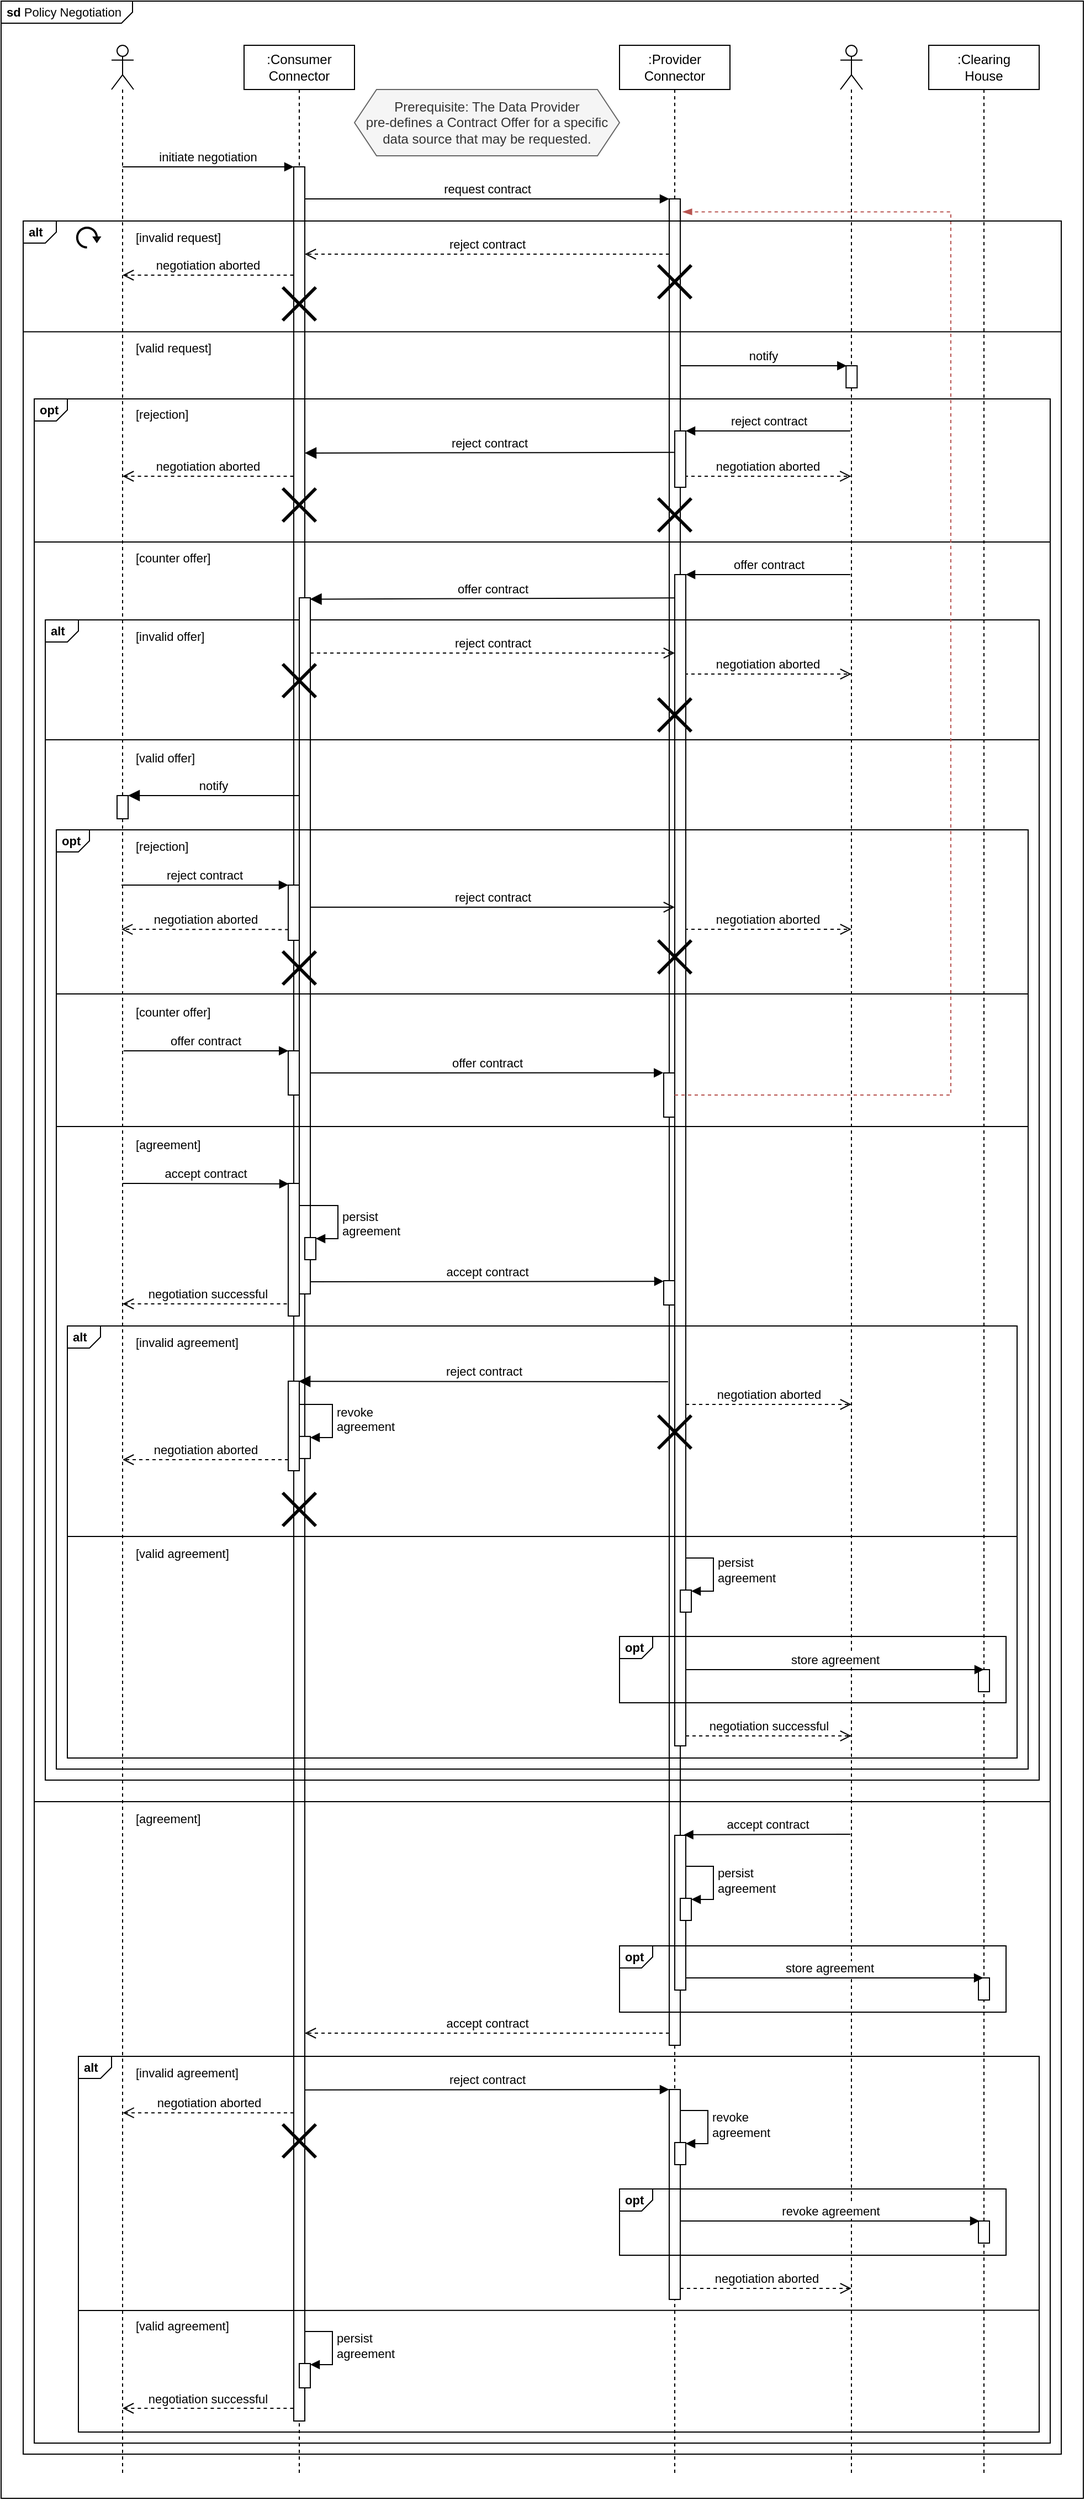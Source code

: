 <mxfile version="16.4.0" type="device"><diagram id="tE_fqfM_la-XXKDRrsFT" name="Page-1"><mxGraphModel dx="2249" dy="865" grid="1" gridSize="10" guides="1" tooltips="1" connect="1" arrows="1" fold="1" page="1" pageScale="1" pageWidth="827" pageHeight="1169" math="0" shadow="0"><root><mxCell id="0"/><mxCell id="1" parent="0"/><mxCell id="YNL5BcN-_HgcnTqoEjPw-4" value="&lt;p style=&quot;margin: 0px ; margin-top: 4px ; margin-left: 5px ; text-align: left&quot;&gt;&lt;b&gt;sd&lt;/b&gt;  Policy Negotiation&lt;/p&gt;" style="html=1;shape=mxgraph.sysml.package;overflow=fill;labelX=119.69;align=left;spacingLeft=5;verticalAlign=top;spacingTop=-3;fontSize=11;fillColor=none;" parent="1" vertex="1"><mxGeometry x="-40" y="40" width="980" height="2260" as="geometry"/></mxCell><mxCell id="WWVOkgse2M2Bvh29_lvG-46" value="accept contract" style="html=1;verticalAlign=bottom;endArrow=block;entryX=0.049;entryY=0.003;rounded=0;entryDx=0;entryDy=0;entryPerimeter=0;" parent="1" target="WWVOkgse2M2Bvh29_lvG-47" edge="1"><mxGeometry relative="1" as="geometry"><mxPoint x="69.929" y="1110.0" as="sourcePoint"/><mxPoint x="225" y="1110.0" as="targetPoint"/></mxGeometry></mxCell><mxCell id="WWVOkgse2M2Bvh29_lvG-37" value="offer contract" style="html=1;verticalAlign=bottom;endArrow=block;entryX=0.01;entryY=0;rounded=0;entryDx=0;entryDy=0;entryPerimeter=0;" parent="1" target="WWVOkgse2M2Bvh29_lvG-44" edge="1"><mxGeometry relative="1" as="geometry"><mxPoint x="70.929" y="990.0" as="sourcePoint"/><mxPoint x="226" y="990.0" as="targetPoint"/></mxGeometry></mxCell><mxCell id="WWVOkgse2M2Bvh29_lvG-31" value="negotiation aborted" style="html=1;verticalAlign=bottom;endArrow=open;rounded=0;fontSize=11;exitX=0.991;exitY=0.371;exitDx=0;exitDy=0;exitPerimeter=0;dashed=1;endFill=0;endSize=8;" parent="1" edge="1"><mxGeometry relative="1" as="geometry"><mxPoint x="579" y="880.031" as="sourcePoint"/><mxPoint x="730" y="880" as="targetPoint"/></mxGeometry></mxCell><mxCell id="WWVOkgse2M2Bvh29_lvG-7" value="negotiation aborted" style="html=1;verticalAlign=bottom;endArrow=open;rounded=0;fontSize=11;exitX=0.991;exitY=0.371;exitDx=0;exitDy=0;exitPerimeter=0;dashed=1;endFill=0;endSize=8;" parent="1" edge="1"><mxGeometry relative="1" as="geometry"><mxPoint x="579" y="649.031" as="sourcePoint"/><mxPoint x="730" y="649" as="targetPoint"/></mxGeometry></mxCell><mxCell id="ZCSXO3CKbJzDhRg3HyPz-2" value="" style="shape=umlLifeline;participant=umlActor;perimeter=lifelinePerimeter;whiteSpace=wrap;html=1;container=1;collapsible=0;recursiveResize=0;verticalAlign=top;spacingTop=36;outlineConnect=0;" parent="1" vertex="1"><mxGeometry x="720" y="80" width="20" height="2200" as="geometry"/></mxCell><mxCell id="2CtGqb5mIchs0aXOwe0z-39" value=":Clearing&lt;br&gt;House" style="shape=umlLifeline;perimeter=lifelinePerimeter;whiteSpace=wrap;html=1;container=1;collapsible=0;recursiveResize=0;outlineConnect=0;" parent="1" vertex="1"><mxGeometry x="800" y="80" width="100" height="2200" as="geometry"/></mxCell><mxCell id="2CtGqb5mIchs0aXOwe0z-43" value="" style="html=1;points=[];perimeter=orthogonalPerimeter;fontSize=11;fillColor=#FFFFFF;gradientColor=none;" parent="2CtGqb5mIchs0aXOwe0z-39" vertex="1"><mxGeometry x="45" y="1749" width="10" height="20" as="geometry"/></mxCell><mxCell id="ZCSXO3CKbJzDhRg3HyPz-4" value="" style="html=1;points=[];perimeter=orthogonalPerimeter;fontSize=11;fillColor=#FFFFFF;gradientColor=none;" parent="2CtGqb5mIchs0aXOwe0z-39" vertex="1"><mxGeometry x="-74.85" y="290" width="10" height="20" as="geometry"/></mxCell><mxCell id="ZCSXO3CKbJzDhRg3HyPz-5" value="notify" style="html=1;verticalAlign=bottom;endArrow=block;rounded=0;fontSize=11;exitX=0.991;exitY=0.371;exitDx=0;exitDy=0;exitPerimeter=0;" parent="2CtGqb5mIchs0aXOwe0z-39" edge="1"><mxGeometry relative="1" as="geometry"><mxPoint x="-225.09" y="290.031" as="sourcePoint"/><mxPoint x="-74.35" y="290" as="targetPoint"/></mxGeometry></mxCell><mxCell id="2CtGqb5mIchs0aXOwe0z-44" value="store agreement" style="html=1;verticalAlign=bottom;endArrow=block;rounded=0;fontSize=11;" parent="1" edge="1"><mxGeometry relative="1" as="geometry"><mxPoint x="569.855" y="1829" as="sourcePoint"/><mxPoint x="849.5" y="1829" as="targetPoint"/></mxGeometry></mxCell><mxCell id="2CtGqb5mIchs0aXOwe0z-1" value="" style="shape=umlLifeline;participant=umlActor;perimeter=lifelinePerimeter;whiteSpace=wrap;html=1;container=1;collapsible=0;recursiveResize=0;verticalAlign=top;spacingTop=36;outlineConnect=0;" parent="1" vertex="1"><mxGeometry x="60" y="80" width="20" height="2200" as="geometry"/></mxCell><mxCell id="2CtGqb5mIchs0aXOwe0z-3" value=":Consumer&lt;br&gt;Connector" style="shape=umlLifeline;perimeter=lifelinePerimeter;whiteSpace=wrap;html=1;container=1;collapsible=0;recursiveResize=0;outlineConnect=0;" parent="1" vertex="1"><mxGeometry x="180" y="80" width="100" height="2200" as="geometry"/></mxCell><mxCell id="2CtGqb5mIchs0aXOwe0z-12" value="" style="html=1;points=[];perimeter=orthogonalPerimeter;" parent="2CtGqb5mIchs0aXOwe0z-3" vertex="1"><mxGeometry x="45" y="110" width="10" height="2040" as="geometry"/></mxCell><mxCell id="2CtGqb5mIchs0aXOwe0z-25" value="&lt;p style=&quot;margin: 4px 0px 0px 5px ; text-align: left ; font-size: 11px&quot;&gt;&lt;b&gt;alt&amp;nbsp;&lt;/b&gt;&lt;br&gt;&lt;/p&gt;" style="html=1;shape=mxgraph.sysml.package;overflow=fill;labelX=30.42;align=left;spacingLeft=5;verticalAlign=top;spacingTop=-3;gradientColor=none;fillColor=none;fontSize=11;" parent="2CtGqb5mIchs0aXOwe0z-3" vertex="1"><mxGeometry x="-150" y="1820" width="870" height="340" as="geometry"/></mxCell><mxCell id="2CtGqb5mIchs0aXOwe0z-32" value="" style="shape=umlDestroy;whiteSpace=wrap;html=1;strokeWidth=3;fontSize=11;fillColor=#FFFFFF;gradientColor=none;" parent="2CtGqb5mIchs0aXOwe0z-3" vertex="1"><mxGeometry x="35" y="1881.5" width="30" height="30" as="geometry"/></mxCell><mxCell id="2CtGqb5mIchs0aXOwe0z-51" value="negotiation aborted" style="html=1;verticalAlign=bottom;endArrow=open;dashed=1;endSize=8;rounded=0;exitX=-0.031;exitY=0.975;exitDx=0;exitDy=0;exitPerimeter=0;" parent="2CtGqb5mIchs0aXOwe0z-3" edge="1"><mxGeometry relative="1" as="geometry"><mxPoint x="-109.761" y="1871.08" as="targetPoint"/><mxPoint x="45.0" y="1871.08" as="sourcePoint"/></mxGeometry></mxCell><mxCell id="2CtGqb5mIchs0aXOwe0z-27" value="" style="endArrow=none;html=1;rounded=0;entryX=0.967;entryY=0.935;entryDx=0;entryDy=0;entryPerimeter=0;" parent="2CtGqb5mIchs0aXOwe0z-3" edge="1"><mxGeometry width="50" height="50" relative="1" as="geometry"><mxPoint x="-150" y="2050" as="sourcePoint"/><mxPoint x="719.64" y="2049.75" as="targetPoint"/></mxGeometry></mxCell><mxCell id="TY9Rv4WNxXMfEE6xXLbi-4" value="&lt;font style=&quot;font-size: 11px&quot;&gt;[invalid agreement]&lt;/font&gt;" style="text;html=1;strokeColor=none;fillColor=none;align=left;verticalAlign=middle;whiteSpace=wrap;rounded=0;fontSize=11;" parent="2CtGqb5mIchs0aXOwe0z-3" vertex="1"><mxGeometry x="-100" y="1820" width="100" height="30" as="geometry"/></mxCell><mxCell id="YNL5BcN-_HgcnTqoEjPw-19" value="" style="html=1;points=[];perimeter=orthogonalPerimeter;fontSize=11;fillColor=#FFFFFF;gradientColor=none;" parent="2CtGqb5mIchs0aXOwe0z-3" vertex="1"><mxGeometry x="50" y="2098" width="10" height="22" as="geometry"/></mxCell><mxCell id="YNL5BcN-_HgcnTqoEjPw-20" value="persist&lt;br&gt;agreement" style="edgeStyle=orthogonalEdgeStyle;html=1;align=left;spacingLeft=2;endArrow=block;rounded=0;entryX=1;entryY=0;fontSize=11;" parent="2CtGqb5mIchs0aXOwe0z-3" edge="1"><mxGeometry relative="1" as="geometry"><mxPoint x="55" y="2069" as="sourcePoint"/><Array as="points"><mxPoint x="80" y="2069"/></Array><mxPoint x="60" y="2099" as="targetPoint"/></mxGeometry></mxCell><mxCell id="2CtGqb5mIchs0aXOwe0z-4" value=":Provider&lt;br&gt;Connector" style="shape=umlLifeline;perimeter=lifelinePerimeter;whiteSpace=wrap;html=1;container=1;collapsible=0;recursiveResize=0;outlineConnect=0;" parent="1" vertex="1"><mxGeometry x="520" y="80" width="100" height="2200" as="geometry"/></mxCell><mxCell id="ZCSXO3CKbJzDhRg3HyPz-15" value="negotiation aborted" style="html=1;verticalAlign=bottom;endArrow=open;rounded=0;fontSize=11;exitX=0.991;exitY=0.371;exitDx=0;exitDy=0;exitPerimeter=0;dashed=1;endSize=8;endFill=0;" parent="2CtGqb5mIchs0aXOwe0z-4" edge="1"><mxGeometry relative="1" as="geometry"><mxPoint x="59.0" y="390.031" as="sourcePoint"/><mxPoint x="209.74" y="390" as="targetPoint"/></mxGeometry></mxCell><mxCell id="2CtGqb5mIchs0aXOwe0z-15" value="" style="html=1;points=[];perimeter=orthogonalPerimeter;" parent="2CtGqb5mIchs0aXOwe0z-4" vertex="1"><mxGeometry x="45" y="139" width="10" height="1671" as="geometry"/></mxCell><mxCell id="YNL5BcN-_HgcnTqoEjPw-18" value="persist&lt;br&gt;agreement" style="edgeStyle=orthogonalEdgeStyle;html=1;align=left;spacingLeft=2;endArrow=block;rounded=0;entryX=1;entryY=0;fontSize=11;" parent="2CtGqb5mIchs0aXOwe0z-4" edge="1"><mxGeometry relative="1" as="geometry"><mxPoint x="60" y="1648" as="sourcePoint"/><Array as="points"><mxPoint x="85" y="1648"/></Array><mxPoint x="65" y="1678" as="targetPoint"/></mxGeometry></mxCell><mxCell id="ZCSXO3CKbJzDhRg3HyPz-6" value="" style="html=1;points=[];perimeter=orthogonalPerimeter;fontSize=11;fillColor=default;" parent="2CtGqb5mIchs0aXOwe0z-4" vertex="1"><mxGeometry x="50" y="349" width="10" height="51" as="geometry"/></mxCell><mxCell id="ZCSXO3CKbJzDhRg3HyPz-7" value="reject contract" style="html=1;verticalAlign=bottom;endArrow=block;entryX=1;entryY=0;rounded=0;fontSize=11;startSize=6;entryDx=0;entryDy=0;entryPerimeter=0;" parent="2CtGqb5mIchs0aXOwe0z-4" target="ZCSXO3CKbJzDhRg3HyPz-6" edge="1"><mxGeometry relative="1" as="geometry"><mxPoint x="209" y="349" as="sourcePoint"/><mxPoint x="64" y="349" as="targetPoint"/></mxGeometry></mxCell><mxCell id="ZCSXO3CKbJzDhRg3HyPz-9" value="&lt;font style=&quot;font-size: 11px&quot;&gt;[rejection]&lt;/font&gt;" style="text;html=1;strokeColor=none;fillColor=none;align=left;verticalAlign=middle;whiteSpace=wrap;rounded=0;fontSize=11;" parent="2CtGqb5mIchs0aXOwe0z-4" vertex="1"><mxGeometry x="-440" y="319" width="100" height="30" as="geometry"/></mxCell><mxCell id="ZCSXO3CKbJzDhRg3HyPz-10" value="reject contract" style="html=1;verticalAlign=bottom;endArrow=block;endSize=8;rounded=0;fontSize=11;exitX=-0.055;exitY=0.4;exitDx=0;exitDy=0;exitPerimeter=0;endFill=1;" parent="2CtGqb5mIchs0aXOwe0z-4" edge="1"><mxGeometry relative="1" as="geometry"><mxPoint x="49.45" y="368.4" as="sourcePoint"/><mxPoint x="-285" y="369.0" as="targetPoint"/></mxGeometry></mxCell><mxCell id="ZCSXO3CKbJzDhRg3HyPz-11" value="negotiation aborted" style="html=1;verticalAlign=bottom;endArrow=open;dashed=1;endSize=8;rounded=0;exitX=-0.031;exitY=0.975;exitDx=0;exitDy=0;exitPerimeter=0;" parent="2CtGqb5mIchs0aXOwe0z-4" edge="1"><mxGeometry relative="1" as="geometry"><mxPoint x="-450.001" y="390.0" as="targetPoint"/><mxPoint x="-295.24" y="390.0" as="sourcePoint"/></mxGeometry></mxCell><mxCell id="ZCSXO3CKbJzDhRg3HyPz-12" value="" style="shape=umlDestroy;whiteSpace=wrap;html=1;strokeWidth=3;fontSize=11;fillColor=#FFFFFF;gradientColor=none;" parent="2CtGqb5mIchs0aXOwe0z-4" vertex="1"><mxGeometry x="-305" y="401" width="30" height="30" as="geometry"/></mxCell><mxCell id="ZCSXO3CKbJzDhRg3HyPz-16" value="" style="shape=umlDestroy;whiteSpace=wrap;html=1;strokeWidth=3;fontSize=11;fillColor=#FFFFFF;gradientColor=none;" parent="2CtGqb5mIchs0aXOwe0z-4" vertex="1"><mxGeometry x="35" y="410" width="30" height="30" as="geometry"/></mxCell><mxCell id="ZCSXO3CKbJzDhRg3HyPz-19" value="&lt;font style=&quot;font-size: 11px&quot;&gt;[counter offer]&lt;/font&gt;" style="text;html=1;strokeColor=none;fillColor=none;align=left;verticalAlign=middle;whiteSpace=wrap;rounded=0;fontSize=11;" parent="2CtGqb5mIchs0aXOwe0z-4" vertex="1"><mxGeometry x="-440" y="449" width="100" height="30" as="geometry"/></mxCell><mxCell id="ZCSXO3CKbJzDhRg3HyPz-22" value="offer contract" style="html=1;verticalAlign=bottom;endArrow=block;entryX=1;entryY=0;rounded=0;fontSize=11;startSize=6;entryDx=0;entryDy=0;entryPerimeter=0;" parent="2CtGqb5mIchs0aXOwe0z-4" target="ZCSXO3CKbJzDhRg3HyPz-21" edge="1"><mxGeometry relative="1" as="geometry"><mxPoint x="209.0" y="479" as="sourcePoint"/><mxPoint x="64" y="479.0" as="targetPoint"/></mxGeometry></mxCell><mxCell id="ZCSXO3CKbJzDhRg3HyPz-23" value="offer contract" style="html=1;verticalAlign=bottom;endArrow=block;endSize=8;rounded=0;fontSize=11;exitX=-0.055;exitY=0.4;exitDx=0;exitDy=0;exitPerimeter=0;endFill=1;entryX=0.973;entryY=0.002;entryDx=0;entryDy=0;entryPerimeter=0;" parent="2CtGqb5mIchs0aXOwe0z-4" target="WWVOkgse2M2Bvh29_lvG-1" edge="1"><mxGeometry relative="1" as="geometry"><mxPoint x="50" y="500.12" as="sourcePoint"/><mxPoint x="-284.45" y="500.72" as="targetPoint"/></mxGeometry></mxCell><mxCell id="ZCSXO3CKbJzDhRg3HyPz-21" value="" style="html=1;points=[];perimeter=orthogonalPerimeter;fontSize=11;fillColor=default;" parent="2CtGqb5mIchs0aXOwe0z-4" vertex="1"><mxGeometry x="50" y="479" width="10" height="1060" as="geometry"/></mxCell><mxCell id="WWVOkgse2M2Bvh29_lvG-77" value="" style="endArrow=none;html=1;rounded=0;exitX=0;exitY=0.75;exitDx=0;exitDy=0;exitPerimeter=0;entryX=1;entryY=0.75;entryDx=0;entryDy=0;entryPerimeter=0;" parent="2CtGqb5mIchs0aXOwe0z-4" edge="1"><mxGeometry width="50" height="50" relative="1" as="geometry"><mxPoint x="-530" y="1589.5" as="sourcePoint"/><mxPoint x="390" y="1589.5" as="targetPoint"/></mxGeometry></mxCell><mxCell id="WWVOkgse2M2Bvh29_lvG-78" value="&lt;font style=&quot;font-size: 11px&quot;&gt;[agreement]&lt;/font&gt;" style="text;html=1;strokeColor=none;fillColor=none;align=left;verticalAlign=middle;whiteSpace=wrap;rounded=0;fontSize=11;" parent="2CtGqb5mIchs0aXOwe0z-4" vertex="1"><mxGeometry x="-440" y="1590" width="100" height="30" as="geometry"/></mxCell><mxCell id="WWVOkgse2M2Bvh29_lvG-79" value="" style="html=1;points=[];perimeter=orthogonalPerimeter;fontSize=11;fillColor=default;" parent="2CtGqb5mIchs0aXOwe0z-4" vertex="1"><mxGeometry x="50" y="1620" width="10" height="140" as="geometry"/></mxCell><mxCell id="WWVOkgse2M2Bvh29_lvG-80" value="accept contract" style="html=1;verticalAlign=bottom;endArrow=block;entryX=0.826;entryY=-0.004;rounded=0;fontSize=11;startSize=6;entryDx=0;entryDy=0;entryPerimeter=0;" parent="2CtGqb5mIchs0aXOwe0z-4" target="WWVOkgse2M2Bvh29_lvG-79" edge="1"><mxGeometry relative="1" as="geometry"><mxPoint x="209" y="1619" as="sourcePoint"/><mxPoint x="64" y="1619" as="targetPoint"/></mxGeometry></mxCell><mxCell id="YNL5BcN-_HgcnTqoEjPw-17" value="" style="html=1;points=[];perimeter=orthogonalPerimeter;fontSize=11;fillColor=#FFFFFF;gradientColor=none;" parent="2CtGqb5mIchs0aXOwe0z-4" vertex="1"><mxGeometry x="55" y="1677" width="10" height="20" as="geometry"/></mxCell><mxCell id="YNL5BcN-_HgcnTqoEjPw-8" value="revoke agreement" style="html=1;verticalAlign=bottom;endArrow=block;entryX=0;entryY=0;rounded=0;fontSize=11;" parent="2CtGqb5mIchs0aXOwe0z-4" source="TY9Rv4WNxXMfEE6xXLbi-7" edge="1"><mxGeometry relative="1" as="geometry"><mxPoint x="190.855" y="1969" as="sourcePoint"/><mxPoint x="326" y="1969" as="targetPoint"/></mxGeometry></mxCell><mxCell id="TY9Rv4WNxXMfEE6xXLbi-7" value="" style="html=1;points=[];perimeter=orthogonalPerimeter;fontSize=11;" parent="2CtGqb5mIchs0aXOwe0z-4" vertex="1"><mxGeometry x="45" y="1850" width="10" height="190" as="geometry"/></mxCell><mxCell id="TY9Rv4WNxXMfEE6xXLbi-8" value="reject contract" style="html=1;verticalAlign=bottom;endArrow=block;rounded=0;fontSize=11;startSize=6;exitX=1;exitY=0.601;exitDx=0;exitDy=0;exitPerimeter=0;" parent="2CtGqb5mIchs0aXOwe0z-4" edge="1"><mxGeometry width="80" relative="1" as="geometry"><mxPoint x="-285" y="1850.4" as="sourcePoint"/><mxPoint x="45" y="1850" as="targetPoint"/></mxGeometry></mxCell><mxCell id="WWVOkgse2M2Bvh29_lvG-81" value="negotiation aborted" style="html=1;verticalAlign=bottom;endArrow=open;rounded=0;fontSize=11;dashed=1;endFill=0;endSize=8;" parent="2CtGqb5mIchs0aXOwe0z-4" source="TY9Rv4WNxXMfEE6xXLbi-7" edge="1"><mxGeometry relative="1" as="geometry"><mxPoint x="60" y="2030" as="sourcePoint"/><mxPoint x="210" y="2030" as="targetPoint"/></mxGeometry></mxCell><mxCell id="ZCSXO3CKbJzDhRg3HyPz-18" value="" style="endArrow=none;html=1;rounded=0;exitX=0;exitY=0.25;exitDx=0;exitDy=0;exitPerimeter=0;entryX=1;entryY=0.25;entryDx=0;entryDy=0;entryPerimeter=0;" parent="2CtGqb5mIchs0aXOwe0z-4" edge="1"><mxGeometry width="50" height="50" relative="1" as="geometry"><mxPoint x="-530" y="449.5" as="sourcePoint"/><mxPoint x="390" y="449.5" as="targetPoint"/></mxGeometry></mxCell><mxCell id="YNL5BcN-_HgcnTqoEjPw-10" value="&lt;p style=&quot;margin: 0px ; margin-top: 4px ; margin-left: 5px ; text-align: left&quot;&gt;&lt;b&gt;opt&lt;/b&gt;&lt;/p&gt;" style="html=1;shape=mxgraph.sysml.package;overflow=fill;labelX=30.97;align=left;spacingLeft=5;verticalAlign=top;spacingTop=-3;fontSize=11;fillColor=none;" parent="2CtGqb5mIchs0aXOwe0z-4" vertex="1"><mxGeometry y="1940" width="350" height="60" as="geometry"/></mxCell><mxCell id="ZCSXO3CKbJzDhRg3HyPz-3" value="&lt;p style=&quot;margin: 0px ; margin-top: 4px ; margin-left: 5px ; text-align: left&quot;&gt;&lt;b&gt;opt&lt;/b&gt;&lt;/p&gt;" style="html=1;shape=mxgraph.sysml.package;overflow=fill;labelX=30.97;align=left;spacingLeft=5;verticalAlign=top;spacingTop=-3;fontSize=11;fillColor=none;" parent="2CtGqb5mIchs0aXOwe0z-4" vertex="1"><mxGeometry x="-530" y="320" width="920" height="1850" as="geometry"/></mxCell><mxCell id="2CtGqb5mIchs0aXOwe0z-5" value="Prerequisite: The Data Provider &lt;br&gt;pre-defines a Contract Offer for a specific data source that may be requested." style="shape=hexagon;perimeter=hexagonPerimeter2;whiteSpace=wrap;html=1;fixedSize=1;fillColor=#f5f5f5;fontColor=#333333;strokeColor=#666666;" parent="1" vertex="1"><mxGeometry x="280" y="120" width="240" height="60" as="geometry"/></mxCell><mxCell id="2CtGqb5mIchs0aXOwe0z-13" value="initiate negotiation" style="html=1;verticalAlign=bottom;endArrow=block;entryX=0;entryY=0;rounded=0;" parent="1" target="2CtGqb5mIchs0aXOwe0z-12" edge="1"><mxGeometry relative="1" as="geometry"><mxPoint x="69.929" y="190.0" as="sourcePoint"/></mxGeometry></mxCell><mxCell id="2CtGqb5mIchs0aXOwe0z-16" value="request contract" style="html=1;verticalAlign=bottom;endArrow=block;entryX=0;entryY=0;rounded=0;" parent="1" target="2CtGqb5mIchs0aXOwe0z-15" edge="1"><mxGeometry relative="1" as="geometry"><mxPoint x="235" y="219.0" as="sourcePoint"/></mxGeometry></mxCell><mxCell id="2CtGqb5mIchs0aXOwe0z-21" value="" style="endArrow=none;html=1;rounded=0;exitX=0;exitY=0.25;exitDx=0;exitDy=0;exitPerimeter=0;entryX=1;entryY=0.25;entryDx=0;entryDy=0;entryPerimeter=0;" parent="1" edge="1"><mxGeometry width="50" height="50" relative="1" as="geometry"><mxPoint x="-20" y="339.25" as="sourcePoint"/><mxPoint x="920" y="339.25" as="targetPoint"/></mxGeometry></mxCell><mxCell id="2CtGqb5mIchs0aXOwe0z-17" value="accept contract" style="html=1;verticalAlign=bottom;endArrow=open;dashed=1;endSize=8;exitX=0;exitY=0.95;rounded=0;" parent="1" edge="1"><mxGeometry relative="1" as="geometry"><mxPoint x="235" y="1879.0" as="targetPoint"/><mxPoint x="565" y="1879.0" as="sourcePoint"/></mxGeometry></mxCell><mxCell id="2CtGqb5mIchs0aXOwe0z-29" value="reject contract" style="html=1;verticalAlign=bottom;endArrow=open;dashed=1;endSize=8;rounded=0;fontSize=11;" parent="1" edge="1"><mxGeometry relative="1" as="geometry"><mxPoint x="565" y="269" as="sourcePoint"/><mxPoint x="235" y="269" as="targetPoint"/></mxGeometry></mxCell><mxCell id="2CtGqb5mIchs0aXOwe0z-30" value="" style="shape=umlDestroy;whiteSpace=wrap;html=1;strokeWidth=3;fontSize=11;fillColor=#FFFFFF;gradientColor=none;" parent="1" vertex="1"><mxGeometry x="555" y="279" width="30" height="30" as="geometry"/></mxCell><mxCell id="2CtGqb5mIchs0aXOwe0z-52" value="negotiation aborted" style="html=1;verticalAlign=bottom;endArrow=open;dashed=1;endSize=8;rounded=0;exitX=-0.031;exitY=0.975;exitDx=0;exitDy=0;exitPerimeter=0;" parent="1" edge="1"><mxGeometry relative="1" as="geometry"><mxPoint x="69.999" y="288.0" as="targetPoint"/><mxPoint x="224.76" y="288.0" as="sourcePoint"/></mxGeometry></mxCell><mxCell id="TY9Rv4WNxXMfEE6xXLbi-1" value="&lt;font style=&quot;font-size: 11px;&quot;&gt;[invalid request]&lt;/font&gt;" style="text;html=1;strokeColor=none;fillColor=none;align=left;verticalAlign=middle;whiteSpace=wrap;rounded=0;fontSize=11;" parent="1" vertex="1"><mxGeometry x="80" y="239" width="100" height="30" as="geometry"/></mxCell><mxCell id="TY9Rv4WNxXMfEE6xXLbi-2" value="" style="shape=umlDestroy;whiteSpace=wrap;html=1;strokeWidth=3;fontSize=11;fillColor=#FFFFFF;gradientColor=none;" parent="1" vertex="1"><mxGeometry x="215" y="299" width="30" height="30" as="geometry"/></mxCell><mxCell id="TY9Rv4WNxXMfEE6xXLbi-3" value="&lt;font style=&quot;font-size: 11px&quot;&gt;[valid request]&lt;/font&gt;" style="text;html=1;strokeColor=none;fillColor=none;align=left;verticalAlign=middle;whiteSpace=wrap;rounded=0;fontSize=11;" parent="1" vertex="1"><mxGeometry x="80" y="339" width="100" height="30" as="geometry"/></mxCell><mxCell id="YNL5BcN-_HgcnTqoEjPw-5" value="&lt;p style=&quot;margin: 0px ; margin-top: 4px ; margin-left: 5px ; text-align: left&quot;&gt;&lt;b&gt;opt&lt;/b&gt;&lt;/p&gt;" style="html=1;shape=mxgraph.sysml.package;overflow=fill;labelX=30.97;align=left;spacingLeft=5;verticalAlign=top;spacingTop=-3;fontSize=11;fillColor=none;" parent="1" vertex="1"><mxGeometry x="520" y="1800" width="350" height="60" as="geometry"/></mxCell><mxCell id="ZCSXO3CKbJzDhRg3HyPz-30" value="&lt;p style=&quot;margin: 4px 0px 0px 5px ; text-align: left ; font-size: 11px&quot;&gt;&lt;b&gt;alt&amp;nbsp;&lt;/b&gt;&lt;/p&gt;" style="html=1;shape=mxgraph.sysml.package;overflow=fill;labelX=30.42;align=left;spacingLeft=5;verticalAlign=top;spacingTop=-3;gradientColor=none;fillColor=none;fontSize=11;" parent="1" vertex="1"><mxGeometry y="600" width="900" height="1050" as="geometry"/></mxCell><mxCell id="ZCSXO3CKbJzDhRg3HyPz-31" value="&lt;font style=&quot;font-size: 11px&quot;&gt;[invalid offer]&lt;/font&gt;" style="text;html=1;strokeColor=none;fillColor=none;align=left;verticalAlign=middle;whiteSpace=wrap;rounded=0;fontSize=11;" parent="1" vertex="1"><mxGeometry x="80" y="600" width="100" height="30" as="geometry"/></mxCell><mxCell id="WWVOkgse2M2Bvh29_lvG-1" value="" style="html=1;points=[];perimeter=orthogonalPerimeter;fontSize=11;fillColor=default;" parent="1" vertex="1"><mxGeometry x="230" y="580" width="10" height="630" as="geometry"/></mxCell><mxCell id="WWVOkgse2M2Bvh29_lvG-4" value="reject contract" style="html=1;verticalAlign=bottom;endArrow=open;entryX=0;entryY=0;rounded=0;dashed=1;endFill=0;endSize=8;" parent="1" edge="1"><mxGeometry relative="1" as="geometry"><mxPoint x="240" y="630.0" as="sourcePoint"/><mxPoint x="570" y="630.0" as="targetPoint"/></mxGeometry></mxCell><mxCell id="WWVOkgse2M2Bvh29_lvG-5" value="" style="endArrow=none;html=1;rounded=0;exitX=0;exitY=0.25;exitDx=0;exitDy=0;exitPerimeter=0;entryX=1;entryY=0.25;entryDx=0;entryDy=0;entryPerimeter=0;" parent="1" edge="1"><mxGeometry width="50" height="50" relative="1" as="geometry"><mxPoint y="708.5" as="sourcePoint"/><mxPoint x="900" y="708.5" as="targetPoint"/></mxGeometry></mxCell><mxCell id="WWVOkgse2M2Bvh29_lvG-6" value="" style="shape=umlDestroy;whiteSpace=wrap;html=1;strokeWidth=3;fontSize=11;fillColor=#FFFFFF;gradientColor=none;" parent="1" vertex="1"><mxGeometry x="215" y="640" width="30" height="30" as="geometry"/></mxCell><mxCell id="WWVOkgse2M2Bvh29_lvG-9" value="" style="shape=umlDestroy;whiteSpace=wrap;html=1;strokeWidth=3;fontSize=11;fillColor=#FFFFFF;gradientColor=none;" parent="1" vertex="1"><mxGeometry x="555" y="671" width="30" height="30" as="geometry"/></mxCell><mxCell id="WWVOkgse2M2Bvh29_lvG-10" value="&lt;font style=&quot;font-size: 11px&quot;&gt;[valid offer]&lt;/font&gt;" style="text;html=1;strokeColor=none;fillColor=none;align=left;verticalAlign=middle;whiteSpace=wrap;rounded=0;fontSize=11;" parent="1" vertex="1"><mxGeometry x="80" y="710" width="100" height="30" as="geometry"/></mxCell><mxCell id="WWVOkgse2M2Bvh29_lvG-12" value="&lt;p style=&quot;margin: 0px ; margin-top: 4px ; margin-left: 5px ; text-align: left&quot;&gt;&lt;b&gt;opt&lt;/b&gt;&lt;/p&gt;" style="html=1;shape=mxgraph.sysml.package;overflow=fill;labelX=30.97;align=left;spacingLeft=5;verticalAlign=top;spacingTop=-3;fontSize=11;fillColor=none;" parent="1" vertex="1"><mxGeometry x="10" y="790" width="880" height="850" as="geometry"/></mxCell><mxCell id="WWVOkgse2M2Bvh29_lvG-13" value="&lt;font style=&quot;font-size: 11px&quot;&gt;[rejection]&lt;/font&gt;" style="text;html=1;strokeColor=none;fillColor=none;align=left;verticalAlign=middle;whiteSpace=wrap;rounded=0;fontSize=11;" parent="1" vertex="1"><mxGeometry x="80" y="790" width="100" height="30" as="geometry"/></mxCell><mxCell id="WWVOkgse2M2Bvh29_lvG-24" value="" style="html=1;points=[];perimeter=orthogonalPerimeter;" parent="1" vertex="1"><mxGeometry x="220" y="840" width="10" height="50" as="geometry"/></mxCell><mxCell id="WWVOkgse2M2Bvh29_lvG-27" value="reject contract" style="html=1;verticalAlign=bottom;endArrow=block;rounded=0;fontSize=11;exitX=0.991;exitY=0.371;exitDx=0;exitDy=0;exitPerimeter=0;" parent="1" edge="1"><mxGeometry relative="1" as="geometry"><mxPoint x="69" y="840.031" as="sourcePoint"/><mxPoint x="220" y="840" as="targetPoint"/></mxGeometry></mxCell><mxCell id="WWVOkgse2M2Bvh29_lvG-23" value="" style="html=1;points=[];perimeter=orthogonalPerimeter;" parent="1" vertex="1"><mxGeometry x="65" y="759" width="10" height="21" as="geometry"/></mxCell><mxCell id="WWVOkgse2M2Bvh29_lvG-28" value="negotiation aborted" style="html=1;verticalAlign=bottom;endArrow=open;entryX=1;entryY=0;rounded=0;fontSize=11;startSize=6;dashed=1;endFill=0;endSize=8;exitX=0.01;exitY=0.804;exitDx=0;exitDy=0;exitPerimeter=0;" parent="1" source="WWVOkgse2M2Bvh29_lvG-24" edge="1"><mxGeometry relative="1" as="geometry"><mxPoint x="214" y="880" as="sourcePoint"/><mxPoint x="69" y="880" as="targetPoint"/></mxGeometry></mxCell><mxCell id="WWVOkgse2M2Bvh29_lvG-29" value="reject contract" style="html=1;verticalAlign=bottom;endArrow=open;entryX=0;entryY=0;rounded=0;endFill=0;endSize=8;" parent="1" edge="1"><mxGeometry relative="1" as="geometry"><mxPoint x="240" y="860" as="sourcePoint"/><mxPoint x="570" y="860.0" as="targetPoint"/></mxGeometry></mxCell><mxCell id="WWVOkgse2M2Bvh29_lvG-11" value="notify" style="html=1;verticalAlign=bottom;endArrow=block;endSize=8;rounded=0;exitX=-0.031;exitY=0.975;exitDx=0;exitDy=0;exitPerimeter=0;endFill=1;" parent="1" edge="1"><mxGeometry relative="1" as="geometry"><mxPoint x="75" y="759" as="targetPoint"/><mxPoint x="229.76" y="759" as="sourcePoint"/></mxGeometry></mxCell><mxCell id="WWVOkgse2M2Bvh29_lvG-30" value="" style="shape=umlDestroy;whiteSpace=wrap;html=1;strokeWidth=3;fontSize=11;fillColor=#FFFFFF;gradientColor=none;" parent="1" vertex="1"><mxGeometry x="215" y="900" width="30" height="30" as="geometry"/></mxCell><mxCell id="WWVOkgse2M2Bvh29_lvG-33" value="" style="shape=umlDestroy;whiteSpace=wrap;html=1;strokeWidth=3;fontSize=11;fillColor=#FFFFFF;gradientColor=none;" parent="1" vertex="1"><mxGeometry x="555" y="890" width="30" height="30" as="geometry"/></mxCell><mxCell id="WWVOkgse2M2Bvh29_lvG-35" value="" style="endArrow=none;html=1;rounded=0;exitX=0;exitY=0.25;exitDx=0;exitDy=0;exitPerimeter=0;entryX=1;entryY=0.25;entryDx=0;entryDy=0;entryPerimeter=0;" parent="1" edge="1"><mxGeometry width="50" height="50" relative="1" as="geometry"><mxPoint x="10" y="938.5" as="sourcePoint"/><mxPoint x="890" y="938.5" as="targetPoint"/></mxGeometry></mxCell><mxCell id="WWVOkgse2M2Bvh29_lvG-36" value="&lt;font style=&quot;font-size: 11px&quot;&gt;[counter offer]&lt;/font&gt;" style="text;html=1;strokeColor=none;fillColor=none;align=left;verticalAlign=middle;whiteSpace=wrap;rounded=0;fontSize=11;" parent="1" vertex="1"><mxGeometry x="80" y="940" width="100" height="30" as="geometry"/></mxCell><mxCell id="WWVOkgse2M2Bvh29_lvG-38" value="offer contract" style="html=1;verticalAlign=bottom;endArrow=block;entryX=-0.033;entryY=-0.003;rounded=0;entryDx=0;entryDy=0;entryPerimeter=0;" parent="1" target="WWVOkgse2M2Bvh29_lvG-39" edge="1"><mxGeometry relative="1" as="geometry"><mxPoint x="240" y="1010" as="sourcePoint"/><mxPoint x="570" y="1010.0" as="targetPoint"/></mxGeometry></mxCell><mxCell id="WWVOkgse2M2Bvh29_lvG-39" value="" style="html=1;points=[];perimeter=orthogonalPerimeter;" parent="1" vertex="1"><mxGeometry x="560" y="1010" width="10" height="40" as="geometry"/></mxCell><mxCell id="WWVOkgse2M2Bvh29_lvG-40" value="" style="edgeStyle=elbowEdgeStyle;fontSize=12;html=1;endArrow=blockThin;endFill=1;rounded=0;dashed=1;entryX=1.217;entryY=0.007;entryDx=0;entryDy=0;entryPerimeter=0;fillColor=#f8cecc;strokeColor=#b85450;" parent="1" source="WWVOkgse2M2Bvh29_lvG-39" target="2CtGqb5mIchs0aXOwe0z-15" edge="1"><mxGeometry width="160" relative="1" as="geometry"><mxPoint x="670" y="1000" as="sourcePoint"/><mxPoint x="830" y="1000" as="targetPoint"/><Array as="points"><mxPoint x="820" y="620"/></Array></mxGeometry></mxCell><mxCell id="WWVOkgse2M2Bvh29_lvG-41" value="" style="html=1;verticalLabelPosition=bottom;align=center;labelBackgroundColor=#ffffff;verticalAlign=top;strokeWidth=2;strokeColor=#000000;shadow=0;dashed=0;shape=mxgraph.ios7.icons.reload;rotation=90;" parent="1" vertex="1"><mxGeometry x="30" y="244" width="17.78" height="20" as="geometry"/></mxCell><mxCell id="WWVOkgse2M2Bvh29_lvG-42" value="" style="endArrow=none;html=1;rounded=0;exitX=0;exitY=0.25;exitDx=0;exitDy=0;exitPerimeter=0;entryX=1;entryY=0.25;entryDx=0;entryDy=0;entryPerimeter=0;" parent="1" edge="1"><mxGeometry width="50" height="50" relative="1" as="geometry"><mxPoint x="10" y="1058.5" as="sourcePoint"/><mxPoint x="890.0" y="1058.5" as="targetPoint"/></mxGeometry></mxCell><mxCell id="WWVOkgse2M2Bvh29_lvG-43" value="&lt;font style=&quot;font-size: 11px&quot;&gt;[agreement]&lt;/font&gt;" style="text;html=1;strokeColor=none;fillColor=none;align=left;verticalAlign=middle;whiteSpace=wrap;rounded=0;fontSize=11;" parent="1" vertex="1"><mxGeometry x="80" y="1060" width="100" height="30" as="geometry"/></mxCell><mxCell id="WWVOkgse2M2Bvh29_lvG-44" value="" style="html=1;points=[];perimeter=orthogonalPerimeter;" parent="1" vertex="1"><mxGeometry x="220" y="990" width="10" height="40" as="geometry"/></mxCell><mxCell id="WWVOkgse2M2Bvh29_lvG-52" value="" style="html=1;points=[];perimeter=orthogonalPerimeter;" parent="1" vertex="1"><mxGeometry x="560" y="1198" width="10" height="22" as="geometry"/></mxCell><mxCell id="WWVOkgse2M2Bvh29_lvG-49" value="accept contract" style="html=1;verticalAlign=bottom;endArrow=block;entryX=0;entryY=0;rounded=0;" parent="1" edge="1"><mxGeometry relative="1" as="geometry"><mxPoint x="240" y="1199" as="sourcePoint"/><mxPoint x="560" y="1198.58" as="targetPoint"/></mxGeometry></mxCell><mxCell id="WWVOkgse2M2Bvh29_lvG-56" value="" style="html=1;points=[];perimeter=orthogonalPerimeter;fontSize=11;fillColor=#FFFFFF;gradientColor=none;" parent="1" vertex="1"><mxGeometry x="235" y="1159" width="10" height="20" as="geometry"/></mxCell><mxCell id="WWVOkgse2M2Bvh29_lvG-57" value="&lt;br&gt;persist&lt;br&gt;agreement" style="edgeStyle=orthogonalEdgeStyle;html=1;align=left;spacingLeft=2;endArrow=block;rounded=0;entryX=1;entryY=0;fontSize=11;" parent="1" source="WWVOkgse2M2Bvh29_lvG-47" edge="1"><mxGeometry x="0.058" relative="1" as="geometry"><mxPoint x="240" y="1130" as="sourcePoint"/><Array as="points"><mxPoint x="265" y="1130"/><mxPoint x="265" y="1160"/></Array><mxPoint x="245" y="1160" as="targetPoint"/><mxPoint as="offset"/></mxGeometry></mxCell><mxCell id="WWVOkgse2M2Bvh29_lvG-67" value="negotiation successful" style="html=1;verticalAlign=bottom;endArrow=open;dashed=1;endSize=8;rounded=0;exitX=-0.031;exitY=0.975;exitDx=0;exitDy=0;exitPerimeter=0;" parent="1" edge="1"><mxGeometry relative="1" as="geometry"><mxPoint x="69.999" y="1219" as="targetPoint"/><mxPoint x="224.76" y="1219" as="sourcePoint"/></mxGeometry></mxCell><mxCell id="WWVOkgse2M2Bvh29_lvG-47" value="" style="html=1;points=[];perimeter=orthogonalPerimeter;" parent="1" vertex="1"><mxGeometry x="220" y="1110" width="10" height="120" as="geometry"/></mxCell><mxCell id="WWVOkgse2M2Bvh29_lvG-72" value="persist&lt;br&gt;agreement" style="edgeStyle=orthogonalEdgeStyle;html=1;align=left;spacingLeft=2;endArrow=block;rounded=0;entryX=1;entryY=0;fontSize=11;" parent="1" edge="1"><mxGeometry x="0.854" relative="1" as="geometry"><mxPoint x="580" y="1449" as="sourcePoint"/><Array as="points"><mxPoint x="580" y="1219"/><mxPoint x="580" y="1449"/><mxPoint x="605" y="1449"/><mxPoint x="605" y="1479"/></Array><mxPoint x="585" y="1479" as="targetPoint"/><mxPoint as="offset"/></mxGeometry></mxCell><mxCell id="2CtGqb5mIchs0aXOwe0z-14" value="negotiation successful" style="html=1;verticalAlign=bottom;endArrow=open;dashed=1;endSize=8;rounded=0;exitX=-0.031;exitY=0.975;exitDx=0;exitDy=0;exitPerimeter=0;" parent="1" edge="1"><mxGeometry relative="1" as="geometry"><mxPoint x="69.929" y="2218.5" as="targetPoint"/><mxPoint x="224.69" y="2218.5" as="sourcePoint"/></mxGeometry></mxCell><mxCell id="TY9Rv4WNxXMfEE6xXLbi-18" value="" style="html=1;points=[];perimeter=orthogonalPerimeter;fontSize=11;fillColor=#FFFFFF;gradientColor=none;" parent="1" vertex="1"><mxGeometry x="570" y="1978" width="10" height="20" as="geometry"/></mxCell><mxCell id="TY9Rv4WNxXMfEE6xXLbi-19" value="revoke&lt;br&gt;agreement" style="edgeStyle=orthogonalEdgeStyle;html=1;align=left;spacingLeft=2;endArrow=block;rounded=0;entryX=1;entryY=0;fontSize=11;" parent="1" edge="1"><mxGeometry relative="1" as="geometry"><mxPoint x="575" y="1949" as="sourcePoint"/><Array as="points"><mxPoint x="600" y="1949"/></Array><mxPoint x="580" y="1979" as="targetPoint"/></mxGeometry></mxCell><mxCell id="TY9Rv4WNxXMfEE6xXLbi-10" value="&lt;font style=&quot;font-size: 11px&quot;&gt;[valid agreement]&lt;/font&gt;" style="text;html=1;strokeColor=none;fillColor=none;align=left;verticalAlign=middle;whiteSpace=wrap;rounded=0;fontSize=11;" parent="1" vertex="1"><mxGeometry x="80" y="2129" width="100" height="30" as="geometry"/></mxCell><mxCell id="YNL5BcN-_HgcnTqoEjPw-9" value="" style="html=1;points=[];perimeter=orthogonalPerimeter;fontSize=11;fillColor=#FFFFFF;gradientColor=none;" parent="1" vertex="1"><mxGeometry x="845" y="2049" width="10" height="20" as="geometry"/></mxCell><mxCell id="WWVOkgse2M2Bvh29_lvG-50" value="&lt;p style=&quot;margin: 4px 0px 0px 5px ; text-align: left ; font-size: 11px&quot;&gt;&lt;b&gt;alt&amp;nbsp;&lt;/b&gt;&lt;br&gt;&lt;/p&gt;" style="html=1;shape=mxgraph.sysml.package;overflow=fill;labelX=30.42;align=left;spacingLeft=5;verticalAlign=top;spacingTop=-3;gradientColor=none;fillColor=none;fontSize=11;" parent="1" vertex="1"><mxGeometry x="20" y="1239" width="860" height="391" as="geometry"/></mxCell><mxCell id="WWVOkgse2M2Bvh29_lvG-51" value="&lt;font style=&quot;font-size: 11px&quot;&gt;[invalid agreement]&lt;/font&gt;" style="text;html=1;strokeColor=none;fillColor=none;align=left;verticalAlign=middle;whiteSpace=wrap;rounded=0;fontSize=11;" parent="1" vertex="1"><mxGeometry x="80" y="1239" width="100" height="30" as="geometry"/></mxCell><mxCell id="WWVOkgse2M2Bvh29_lvG-53" value="reject contract" style="html=1;verticalAlign=bottom;endArrow=block;endSize=8;rounded=0;fontSize=11;exitX=-0.055;exitY=0.4;exitDx=0;exitDy=0;exitPerimeter=0;endFill=1;entryX=0.955;entryY=0.002;entryDx=0;entryDy=0;entryPerimeter=0;" parent="1" target="WWVOkgse2M2Bvh29_lvG-68" edge="1"><mxGeometry relative="1" as="geometry"><mxPoint x="564.0" y="1289.55" as="sourcePoint"/><mxPoint x="234" y="1290" as="targetPoint"/></mxGeometry></mxCell><mxCell id="WWVOkgse2M2Bvh29_lvG-54" value="negotiation aborted" style="html=1;verticalAlign=bottom;endArrow=open;rounded=0;fontSize=11;startSize=6;dashed=1;endFill=0;endSize=8;" parent="1" edge="1"><mxGeometry relative="1" as="geometry"><mxPoint x="220" y="1360" as="sourcePoint"/><mxPoint x="70" y="1360" as="targetPoint"/></mxGeometry></mxCell><mxCell id="WWVOkgse2M2Bvh29_lvG-55" value="" style="shape=umlDestroy;whiteSpace=wrap;html=1;strokeWidth=3;fontSize=11;fillColor=#FFFFFF;gradientColor=none;" parent="1" vertex="1"><mxGeometry x="215" y="1390" width="30" height="30" as="geometry"/></mxCell><mxCell id="WWVOkgse2M2Bvh29_lvG-59" value="" style="html=1;points=[];perimeter=orthogonalPerimeter;fontSize=11;fillColor=#FFFFFF;gradientColor=none;" parent="1" vertex="1"><mxGeometry x="230" y="1338.96" width="10" height="20" as="geometry"/></mxCell><mxCell id="WWVOkgse2M2Bvh29_lvG-60" value="&lt;br&gt;revoke&lt;br&gt;agreement" style="edgeStyle=orthogonalEdgeStyle;html=1;align=left;spacingLeft=2;endArrow=block;rounded=0;entryX=1;entryY=0;fontSize=11;" parent="1" edge="1"><mxGeometry relative="1" as="geometry"><mxPoint x="225" y="1309.997" as="sourcePoint"/><Array as="points"><mxPoint x="260" y="1309.96"/><mxPoint x="260" y="1339.96"/></Array><mxPoint x="240" y="1339.96" as="targetPoint"/></mxGeometry></mxCell><mxCell id="WWVOkgse2M2Bvh29_lvG-62" value="" style="endArrow=none;html=1;rounded=0;exitX=0;exitY=0.5;exitDx=0;exitDy=0;exitPerimeter=0;entryX=1;entryY=0.5;entryDx=0;entryDy=0;entryPerimeter=0;" parent="1" edge="1"><mxGeometry width="50" height="50" relative="1" as="geometry"><mxPoint x="20" y="1429.5" as="sourcePoint"/><mxPoint x="880" y="1429.5" as="targetPoint"/></mxGeometry></mxCell><mxCell id="WWVOkgse2M2Bvh29_lvG-63" value="" style="shape=umlDestroy;whiteSpace=wrap;html=1;strokeWidth=3;fontSize=11;fillColor=#FFFFFF;gradientColor=none;" parent="1" vertex="1"><mxGeometry x="555" y="1320" width="30" height="30" as="geometry"/></mxCell><mxCell id="WWVOkgse2M2Bvh29_lvG-64" value="negotiation aborted" style="html=1;verticalAlign=bottom;endArrow=open;rounded=0;fontSize=11;dashed=1;endFill=0;endSize=8;" parent="1" edge="1"><mxGeometry relative="1" as="geometry"><mxPoint x="580" y="1310" as="sourcePoint"/><mxPoint x="730" y="1310" as="targetPoint"/></mxGeometry></mxCell><mxCell id="WWVOkgse2M2Bvh29_lvG-66" value="&lt;font style=&quot;font-size: 11px&quot;&gt;[valid agreement]&lt;/font&gt;" style="text;html=1;strokeColor=none;fillColor=none;align=left;verticalAlign=middle;whiteSpace=wrap;rounded=0;fontSize=11;" parent="1" vertex="1"><mxGeometry x="80" y="1430" width="100" height="30" as="geometry"/></mxCell><mxCell id="WWVOkgse2M2Bvh29_lvG-68" value="" style="html=1;points=[];perimeter=orthogonalPerimeter;" parent="1" vertex="1"><mxGeometry x="220" y="1288.96" width="10" height="81.04" as="geometry"/></mxCell><mxCell id="WWVOkgse2M2Bvh29_lvG-71" value="" style="html=1;points=[];perimeter=orthogonalPerimeter;fontSize=11;fillColor=#FFFFFF;gradientColor=none;" parent="1" vertex="1"><mxGeometry x="575" y="1478" width="10" height="20" as="geometry"/></mxCell><mxCell id="WWVOkgse2M2Bvh29_lvG-75" value="negotiation successful" style="html=1;verticalAlign=bottom;endArrow=open;rounded=0;fontSize=11;dashed=1;endFill=0;endSize=8;" parent="1" edge="1"><mxGeometry relative="1" as="geometry"><mxPoint x="580" y="1610" as="sourcePoint"/><mxPoint x="730" y="1610" as="targetPoint"/></mxGeometry></mxCell><mxCell id="WWVOkgse2M2Bvh29_lvG-73" value="&lt;p style=&quot;margin: 0px ; margin-top: 4px ; margin-left: 5px ; text-align: left&quot;&gt;&lt;b&gt;opt&lt;/b&gt;&lt;/p&gt;" style="html=1;shape=mxgraph.sysml.package;overflow=fill;labelX=30.97;align=left;spacingLeft=5;verticalAlign=top;spacingTop=-3;fontSize=11;fillColor=none;" parent="1" vertex="1"><mxGeometry x="520" y="1520" width="350" height="60" as="geometry"/></mxCell><mxCell id="WWVOkgse2M2Bvh29_lvG-69" value="" style="html=1;points=[];perimeter=orthogonalPerimeter;fontSize=11;fillColor=#FFFFFF;gradientColor=none;" parent="1" vertex="1"><mxGeometry x="845" y="1550" width="10" height="20" as="geometry"/></mxCell><mxCell id="WWVOkgse2M2Bvh29_lvG-70" value="store agreement" style="html=1;verticalAlign=bottom;endArrow=block;rounded=0;fontSize=11;" parent="1" edge="1"><mxGeometry relative="1" as="geometry"><mxPoint x="579.855" y="1550" as="sourcePoint"/><mxPoint x="850" y="1550" as="targetPoint"/></mxGeometry></mxCell><mxCell id="2CtGqb5mIchs0aXOwe0z-20" value="&lt;p style=&quot;margin: 4px 0px 0px 5px ; text-align: left ; font-size: 11px&quot;&gt;&lt;b&gt;alt&amp;nbsp;&lt;/b&gt;&lt;/p&gt;" style="html=1;shape=mxgraph.sysml.package;overflow=fill;labelX=30.42;align=left;spacingLeft=5;verticalAlign=top;spacingTop=-3;gradientColor=none;fillColor=none;fontSize=11;" parent="1" vertex="1"><mxGeometry x="-20" y="239" width="940" height="2021" as="geometry"/></mxCell></root></mxGraphModel></diagram></mxfile>